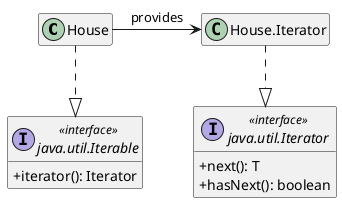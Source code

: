 @startuml

skinparam classAttributeIconSize 0

hide empty members
set separator none

class House {

}

interface java.util.Iterable <<interface>> {
    +iterator(): Iterator
}

class House.Iterator {

}

interface java.util.Iterator <<interface>> {
    +next(): T
    +hasNext(): boolean
}

House ..|> java.util.Iterable
House -> House.Iterator: provides
House.Iterator ..|> java.util.Iterator

@enduml
